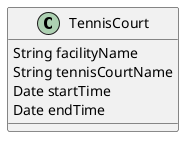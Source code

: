 @startuml domain_models

class TennisCourt {
  String facilityName
  String tennisCourtName
  Date startTime
  Date endTime
}

@enduml
